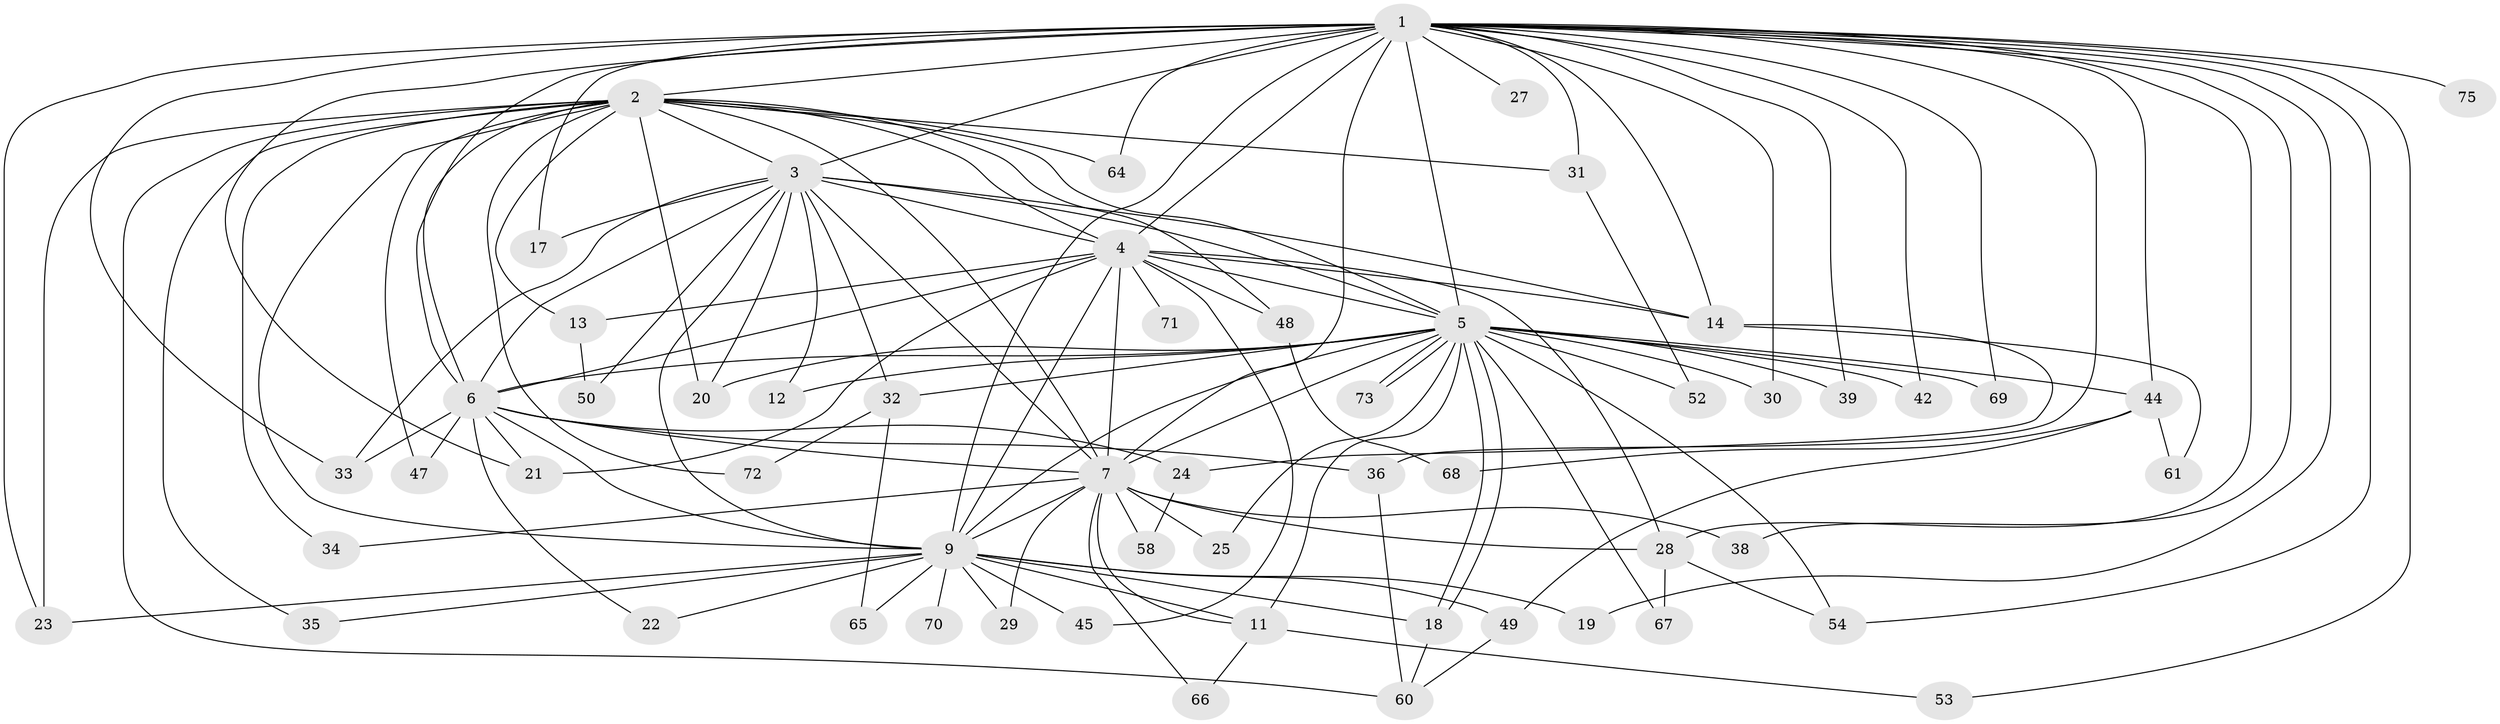 // original degree distribution, {22: 0.013333333333333334, 21: 0.013333333333333334, 17: 0.04, 27: 0.013333333333333334, 16: 0.013333333333333334, 18: 0.02666666666666667, 14: 0.013333333333333334, 6: 0.02666666666666667, 2: 0.6133333333333333, 3: 0.16, 5: 0.04, 4: 0.02666666666666667}
// Generated by graph-tools (version 1.1) at 2025/10/02/27/25 16:10:56]
// undirected, 57 vertices, 133 edges
graph export_dot {
graph [start="1"]
  node [color=gray90,style=filled];
  1 [super="+8"];
  2 [super="+26"];
  3 [super="+16"];
  4 [super="+51"];
  5 [super="+56"];
  6 [super="+43"];
  7 [super="+15"];
  9 [super="+10"];
  11;
  12;
  13;
  14 [super="+37"];
  17;
  18 [super="+62"];
  19;
  20 [super="+41"];
  21;
  22;
  23 [super="+46"];
  24;
  25;
  27;
  28 [super="+57"];
  29;
  30;
  31;
  32 [super="+40"];
  33 [super="+55"];
  34;
  35;
  36 [super="+74"];
  38;
  39;
  42;
  44;
  45;
  47;
  48;
  49;
  50;
  52;
  53;
  54 [super="+59"];
  58;
  60 [super="+63"];
  61;
  64;
  65;
  66;
  67;
  68;
  69;
  70;
  71;
  72;
  73;
  75;
  1 -- 2 [weight=2];
  1 -- 3 [weight=2];
  1 -- 4 [weight=2];
  1 -- 5 [weight=2];
  1 -- 6 [weight=2];
  1 -- 7 [weight=2];
  1 -- 9 [weight=4];
  1 -- 14;
  1 -- 17;
  1 -- 21;
  1 -- 23;
  1 -- 27 [weight=2];
  1 -- 30;
  1 -- 31;
  1 -- 33;
  1 -- 36;
  1 -- 44;
  1 -- 53;
  1 -- 75 [weight=2];
  1 -- 64;
  1 -- 69;
  1 -- 19;
  1 -- 38;
  1 -- 39;
  1 -- 42;
  1 -- 54;
  1 -- 28;
  2 -- 3;
  2 -- 4;
  2 -- 5;
  2 -- 6;
  2 -- 7 [weight=2];
  2 -- 9 [weight=2];
  2 -- 13;
  2 -- 20;
  2 -- 23;
  2 -- 31;
  2 -- 34;
  2 -- 35;
  2 -- 47;
  2 -- 48;
  2 -- 60;
  2 -- 64;
  2 -- 72;
  3 -- 4;
  3 -- 5;
  3 -- 6 [weight=2];
  3 -- 7;
  3 -- 9 [weight=2];
  3 -- 12;
  3 -- 14;
  3 -- 17;
  3 -- 32;
  3 -- 50;
  3 -- 20;
  3 -- 33;
  4 -- 5;
  4 -- 6;
  4 -- 7;
  4 -- 9 [weight=3];
  4 -- 13;
  4 -- 21;
  4 -- 28;
  4 -- 45;
  4 -- 48;
  4 -- 71 [weight=2];
  4 -- 14;
  5 -- 6;
  5 -- 7;
  5 -- 9 [weight=2];
  5 -- 11 [weight=2];
  5 -- 12;
  5 -- 18;
  5 -- 18;
  5 -- 20;
  5 -- 25;
  5 -- 30;
  5 -- 32;
  5 -- 39;
  5 -- 42;
  5 -- 44;
  5 -- 52;
  5 -- 54;
  5 -- 67;
  5 -- 69;
  5 -- 73;
  5 -- 73;
  6 -- 7;
  6 -- 9 [weight=2];
  6 -- 22;
  6 -- 24;
  6 -- 33;
  6 -- 36;
  6 -- 47;
  6 -- 21;
  7 -- 9 [weight=2];
  7 -- 25;
  7 -- 28;
  7 -- 29;
  7 -- 34;
  7 -- 38;
  7 -- 58;
  7 -- 66;
  7 -- 11;
  9 -- 11;
  9 -- 19;
  9 -- 35;
  9 -- 45;
  9 -- 70 [weight=2];
  9 -- 65;
  9 -- 49;
  9 -- 22;
  9 -- 29;
  9 -- 18;
  9 -- 23;
  11 -- 53;
  11 -- 66;
  13 -- 50;
  14 -- 24;
  14 -- 61;
  18 -- 60;
  24 -- 58;
  28 -- 67;
  28 -- 54;
  31 -- 52;
  32 -- 65;
  32 -- 72;
  36 -- 60;
  44 -- 49;
  44 -- 61;
  44 -- 68;
  48 -- 68;
  49 -- 60;
}
